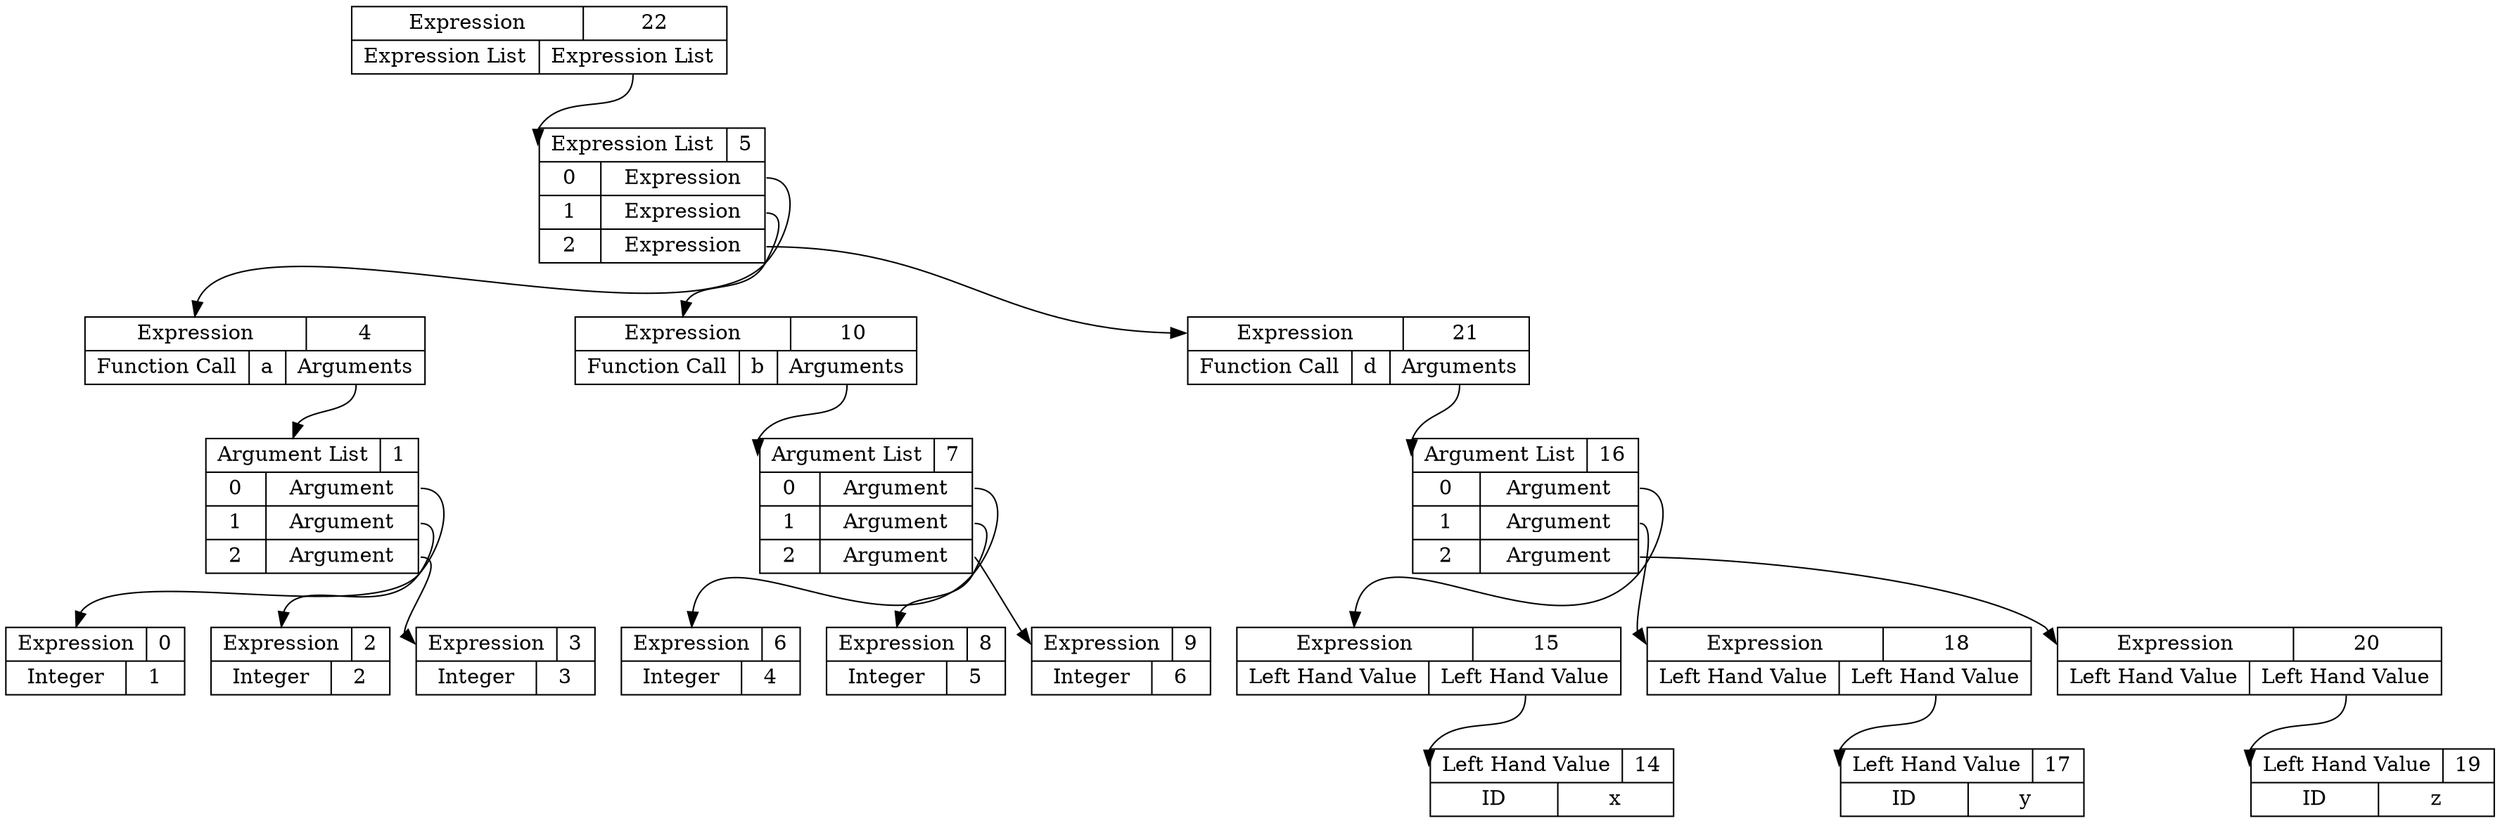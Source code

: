 digraph ast {
22 [shape=record, label="{ { <ptr> Expression | 22 } |{ Expression List | <explist> Expression List} }"];
4 [shape=record, label="{ { <ptr> Expression | 4 } |{ Function Call | a | <argpos> Arguments} }"];
0 [shape=record, label="{ { <ptr> Expression | 0 } |{ Integer | 1 } }"];
1:pos0 -> 0:ptr;
2 [shape=record, label="{ { <ptr> Expression | 2 } |{ Integer | 2 } }"];
1:pos1 -> 2:ptr;
3 [shape=record, label="{ { <ptr> Expression | 3 } |{ Integer | 3 } }"];
1:pos2 -> 3:ptr;
1 [shape=record, label="{ { <ptr> Argument List | 1 } | { 0 | <pos0> Argument }| { 1 | <pos1> Argument }| { 2 | <pos2> Argument } }"];
4:argpos -> 1:ptr
5:pos0 -> 4:ptr;
10 [shape=record, label="{ { <ptr> Expression | 10 } |{ Function Call | b | <argpos> Arguments} }"];
6 [shape=record, label="{ { <ptr> Expression | 6 } |{ Integer | 4 } }"];
7:pos0 -> 6:ptr;
8 [shape=record, label="{ { <ptr> Expression | 8 } |{ Integer | 5 } }"];
7:pos1 -> 8:ptr;
9 [shape=record, label="{ { <ptr> Expression | 9 } |{ Integer | 6 } }"];
7:pos2 -> 9:ptr;
7 [shape=record, label="{ { <ptr> Argument List | 7 } | { 0 | <pos0> Argument }| { 1 | <pos1> Argument }| { 2 | <pos2> Argument } }"];
10:argpos -> 7:ptr
5:pos1 -> 10:ptr;
21 [shape=record, label="{ { <ptr> Expression | 21 } |{ Function Call | d | <argpos> Arguments} }"];
15 [shape=record, label="{ { <ptr> Expression | 15 } |{ Left Hand Value | <lval> Left Hand Value} }"];
14 [shape=record, label="{ { <ptr> Left Hand Value | 14 } | { ID | x } } "];
15:lval -> 14:ptr
16:pos0 -> 15:ptr;
18 [shape=record, label="{ { <ptr> Expression | 18 } |{ Left Hand Value | <lval> Left Hand Value} }"];
17 [shape=record, label="{ { <ptr> Left Hand Value | 17 } | { ID | y } } "];
18:lval -> 17:ptr
16:pos1 -> 18:ptr;
20 [shape=record, label="{ { <ptr> Expression | 20 } |{ Left Hand Value | <lval> Left Hand Value} }"];
19 [shape=record, label="{ { <ptr> Left Hand Value | 19 } | { ID | z } } "];
20:lval -> 19:ptr
16:pos2 -> 20:ptr;
16 [shape=record, label="{ { <ptr> Argument List | 16 } | { 0 | <pos0> Argument }| { 1 | <pos1> Argument }| { 2 | <pos2> Argument } }"];
21:argpos -> 16:ptr
5:pos2 -> 21:ptr;
5 [shape=record, label="{ { <ptr> Expression List | 5 } | { 0 | <pos0> Expression }| { 1 | <pos1> Expression }| { 2 | <pos2> Expression } }"];
22:explist -> 5:ptr
}

